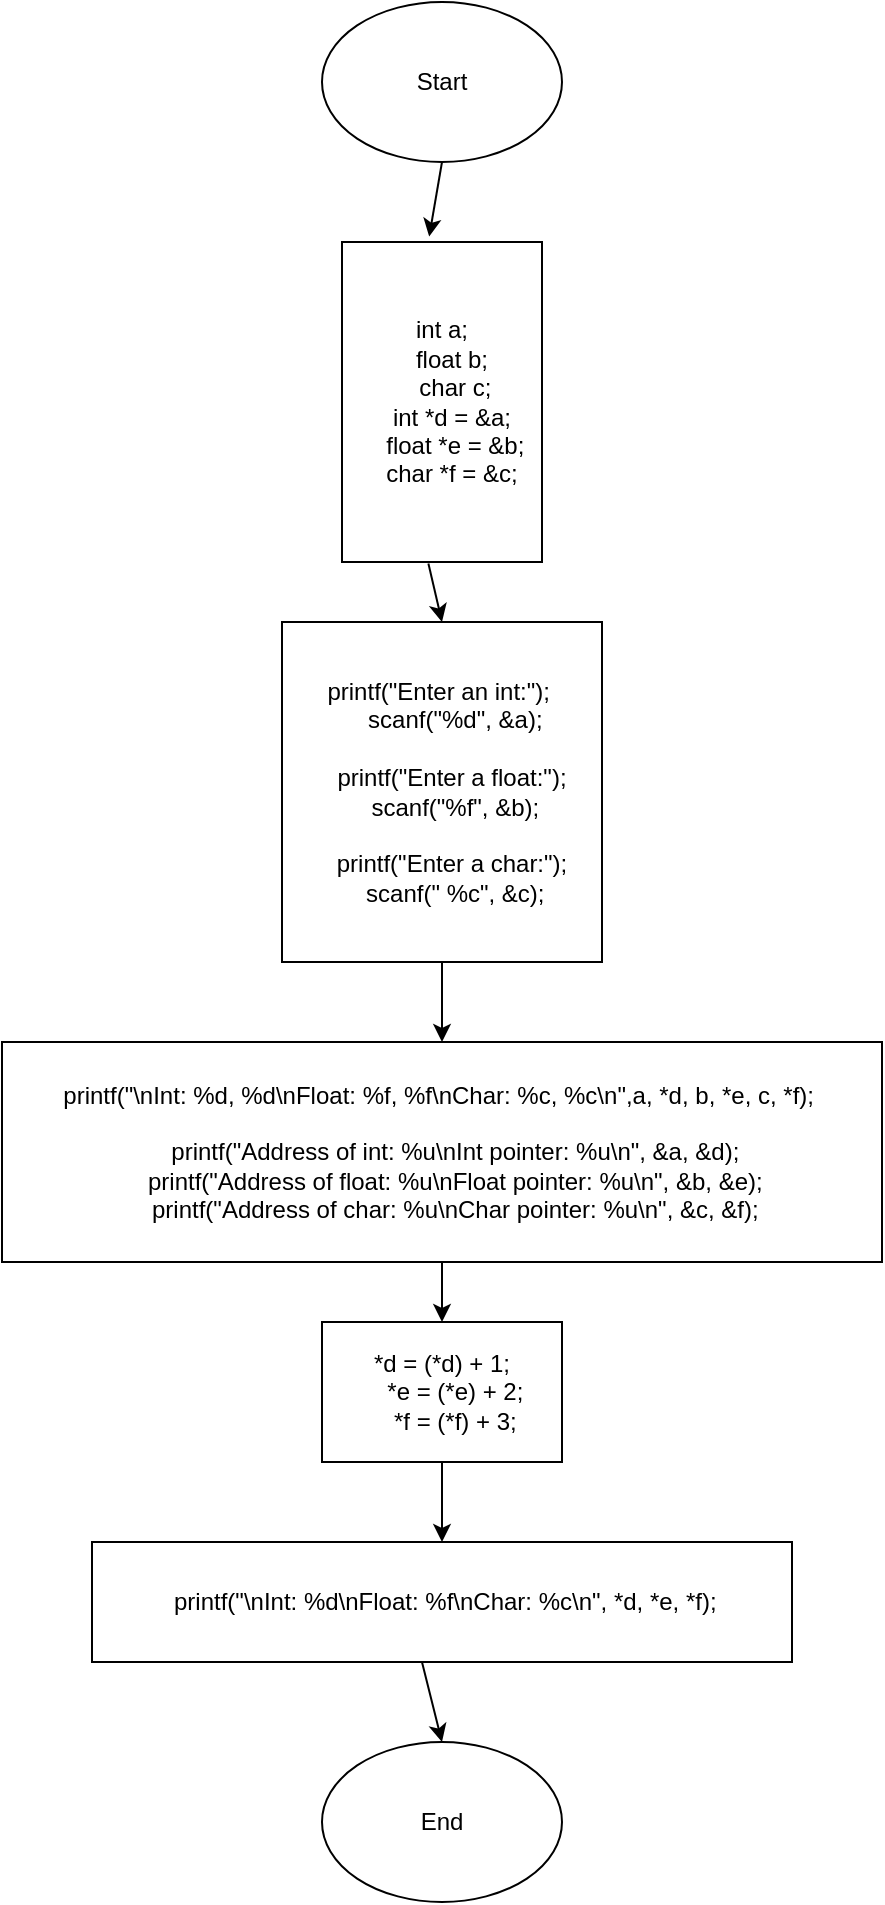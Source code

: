 <mxfile version="16.6.4" type="device"><diagram id="C5RBs43oDa-KdzZeNtuy" name="Page-1"><mxGraphModel dx="1387" dy="622" grid="1" gridSize="10" guides="1" tooltips="1" connect="1" arrows="1" fold="1" page="1" pageScale="1" pageWidth="827" pageHeight="1169" math="0" shadow="0"><root><mxCell id="WIyWlLk6GJQsqaUBKTNV-0"/><mxCell id="WIyWlLk6GJQsqaUBKTNV-1" parent="WIyWlLk6GJQsqaUBKTNV-0"/><mxCell id="8deaVJJtxTfZ_QeXCV8P-0" value="Start" style="ellipse;whiteSpace=wrap;html=1;" vertex="1" parent="WIyWlLk6GJQsqaUBKTNV-1"><mxGeometry x="120" y="20" width="120" height="80" as="geometry"/></mxCell><mxCell id="8deaVJJtxTfZ_QeXCV8P-2" value="&lt;div&gt;int a;&lt;/div&gt;&lt;div&gt;&amp;nbsp; &amp;nbsp; float b;&amp;nbsp;&lt;/div&gt;&lt;div&gt;&amp;nbsp; &amp;nbsp; char c;&lt;/div&gt;&lt;div&gt;&amp;nbsp; &amp;nbsp; int *d = &amp;amp;a;&amp;nbsp;&lt;/div&gt;&lt;div&gt;&amp;nbsp; &amp;nbsp; float *e = &amp;amp;b;&lt;/div&gt;&lt;div&gt;&amp;nbsp; &amp;nbsp; char *f = &amp;amp;c;&amp;nbsp;&lt;/div&gt;" style="rounded=0;whiteSpace=wrap;html=1;" vertex="1" parent="WIyWlLk6GJQsqaUBKTNV-1"><mxGeometry x="130" y="140" width="100" height="160" as="geometry"/></mxCell><mxCell id="8deaVJJtxTfZ_QeXCV8P-3" value="&lt;div&gt;printf(&quot;Enter an int:&quot;);&amp;nbsp;&lt;/div&gt;&lt;div&gt;&amp;nbsp; &amp;nbsp; scanf(&quot;%d&quot;, &amp;amp;a);&lt;/div&gt;&lt;div&gt;&lt;br&gt;&lt;/div&gt;&lt;div&gt;&amp;nbsp; &amp;nbsp; printf(&quot;Enter a float:&quot;);&amp;nbsp;&lt;/div&gt;&lt;div&gt;&amp;nbsp; &amp;nbsp; scanf(&quot;%f&quot;, &amp;amp;b);&lt;/div&gt;&lt;div&gt;&lt;br&gt;&lt;/div&gt;&lt;div&gt;&amp;nbsp; &amp;nbsp; printf(&quot;Enter a char:&quot;);&amp;nbsp;&lt;/div&gt;&lt;div&gt;&amp;nbsp; &amp;nbsp; scanf(&quot; %c&quot;, &amp;amp;c);&lt;/div&gt;" style="rounded=0;whiteSpace=wrap;html=1;" vertex="1" parent="WIyWlLk6GJQsqaUBKTNV-1"><mxGeometry x="100" y="330" width="160" height="170" as="geometry"/></mxCell><mxCell id="8deaVJJtxTfZ_QeXCV8P-4" value="&lt;div&gt;printf(&quot;\nInt: %d, %d\nFloat: %f, %f\nChar: %c, %c\n&quot;,a, *d, b, *e, c, *f);&amp;nbsp;&lt;/div&gt;&lt;div&gt;&lt;br&gt;&lt;/div&gt;&lt;div&gt;&amp;nbsp; &amp;nbsp; printf(&quot;Address of int: %u\nInt pointer: %u\n&quot;, &amp;amp;a, &amp;amp;d);&lt;/div&gt;&lt;div&gt;&amp;nbsp; &amp;nbsp; printf(&quot;Address of float: %u\nFloat pointer: %u\n&quot;, &amp;amp;b, &amp;amp;e);&lt;/div&gt;&lt;div&gt;&amp;nbsp; &amp;nbsp; printf(&quot;Address of char: %u\nChar pointer: %u\n&quot;, &amp;amp;c, &amp;amp;f);&lt;/div&gt;" style="rounded=0;whiteSpace=wrap;html=1;" vertex="1" parent="WIyWlLk6GJQsqaUBKTNV-1"><mxGeometry x="-40" y="540" width="440" height="110" as="geometry"/></mxCell><mxCell id="8deaVJJtxTfZ_QeXCV8P-5" value="&lt;div&gt;*d = (*d) + 1;&lt;/div&gt;&lt;div&gt;&amp;nbsp; &amp;nbsp; *e = (*e) + 2;&lt;/div&gt;&lt;div&gt;&amp;nbsp; &amp;nbsp; *f = (*f) + 3;&lt;/div&gt;" style="rounded=0;whiteSpace=wrap;html=1;" vertex="1" parent="WIyWlLk6GJQsqaUBKTNV-1"><mxGeometry x="120" y="680" width="120" height="70" as="geometry"/></mxCell><mxCell id="8deaVJJtxTfZ_QeXCV8P-6" value="&amp;nbsp;printf(&quot;\nInt: %d\nFloat: %f\nChar: %c\n&quot;, *d, *e, *f);" style="rounded=0;whiteSpace=wrap;html=1;" vertex="1" parent="WIyWlLk6GJQsqaUBKTNV-1"><mxGeometry x="5" y="790" width="350" height="60" as="geometry"/></mxCell><mxCell id="8deaVJJtxTfZ_QeXCV8P-7" value="End" style="ellipse;whiteSpace=wrap;html=1;" vertex="1" parent="WIyWlLk6GJQsqaUBKTNV-1"><mxGeometry x="120" y="890" width="120" height="80" as="geometry"/></mxCell><mxCell id="8deaVJJtxTfZ_QeXCV8P-8" value="" style="endArrow=classic;html=1;rounded=0;exitX=0.5;exitY=1;exitDx=0;exitDy=0;entryX=0.436;entryY=-0.017;entryDx=0;entryDy=0;entryPerimeter=0;" edge="1" parent="WIyWlLk6GJQsqaUBKTNV-1" source="8deaVJJtxTfZ_QeXCV8P-0" target="8deaVJJtxTfZ_QeXCV8P-2"><mxGeometry width="50" height="50" relative="1" as="geometry"><mxPoint x="180" y="150" as="sourcePoint"/><mxPoint x="230" y="100" as="targetPoint"/></mxGeometry></mxCell><mxCell id="8deaVJJtxTfZ_QeXCV8P-9" value="" style="endArrow=classic;html=1;rounded=0;exitX=0.432;exitY=1.005;exitDx=0;exitDy=0;exitPerimeter=0;entryX=0.5;entryY=0;entryDx=0;entryDy=0;" edge="1" parent="WIyWlLk6GJQsqaUBKTNV-1" source="8deaVJJtxTfZ_QeXCV8P-2" target="8deaVJJtxTfZ_QeXCV8P-3"><mxGeometry width="50" height="50" relative="1" as="geometry"><mxPoint x="40" y="310" as="sourcePoint"/><mxPoint x="90" y="260" as="targetPoint"/></mxGeometry></mxCell><mxCell id="8deaVJJtxTfZ_QeXCV8P-10" value="" style="endArrow=classic;html=1;rounded=0;exitX=0.5;exitY=1;exitDx=0;exitDy=0;entryX=0.5;entryY=0;entryDx=0;entryDy=0;" edge="1" parent="WIyWlLk6GJQsqaUBKTNV-1" source="8deaVJJtxTfZ_QeXCV8P-3" target="8deaVJJtxTfZ_QeXCV8P-4"><mxGeometry width="50" height="50" relative="1" as="geometry"><mxPoint x="-50" y="480" as="sourcePoint"/><mxPoint y="430" as="targetPoint"/></mxGeometry></mxCell><mxCell id="8deaVJJtxTfZ_QeXCV8P-11" value="" style="endArrow=classic;html=1;rounded=0;exitX=0.5;exitY=1;exitDx=0;exitDy=0;entryX=0.5;entryY=0;entryDx=0;entryDy=0;" edge="1" parent="WIyWlLk6GJQsqaUBKTNV-1" source="8deaVJJtxTfZ_QeXCV8P-4" target="8deaVJJtxTfZ_QeXCV8P-5"><mxGeometry width="50" height="50" relative="1" as="geometry"><mxPoint x="170" y="700" as="sourcePoint"/><mxPoint x="220" y="650" as="targetPoint"/></mxGeometry></mxCell><mxCell id="8deaVJJtxTfZ_QeXCV8P-12" value="" style="endArrow=classic;html=1;rounded=0;exitX=0.5;exitY=1;exitDx=0;exitDy=0;" edge="1" parent="WIyWlLk6GJQsqaUBKTNV-1" source="8deaVJJtxTfZ_QeXCV8P-5" target="8deaVJJtxTfZ_QeXCV8P-6"><mxGeometry width="50" height="50" relative="1" as="geometry"><mxPoint x="170" y="810" as="sourcePoint"/><mxPoint x="220" y="760" as="targetPoint"/></mxGeometry></mxCell><mxCell id="8deaVJJtxTfZ_QeXCV8P-13" value="" style="endArrow=classic;html=1;rounded=0;entryX=0.5;entryY=0;entryDx=0;entryDy=0;" edge="1" parent="WIyWlLk6GJQsqaUBKTNV-1" target="8deaVJJtxTfZ_QeXCV8P-7"><mxGeometry width="50" height="50" relative="1" as="geometry"><mxPoint x="170" y="850" as="sourcePoint"/><mxPoint x="250" y="870" as="targetPoint"/></mxGeometry></mxCell></root></mxGraphModel></diagram></mxfile>